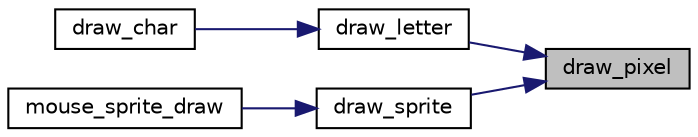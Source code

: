 digraph "draw_pixel"
{
 // LATEX_PDF_SIZE
  edge [fontname="Helvetica",fontsize="10",labelfontname="Helvetica",labelfontsize="10"];
  node [fontname="Helvetica",fontsize="10",shape=record];
  rankdir="RL";
  Node1 [label="draw_pixel",height=0.2,width=0.4,color="black", fillcolor="grey75", style="filled", fontcolor="black",tooltip="Draw a pixel to the screen."];
  Node1 -> Node2 [dir="back",color="midnightblue",fontsize="10",style="solid",fontname="Helvetica"];
  Node2 [label="draw_letter",height=0.2,width=0.4,color="black", fillcolor="white", style="filled",URL="$group__video.html#ga0ded9d6a17f180182ec7e555948a7d8e",tooltip="Draws a xpm to the screen. Works similar to draw_sprite but color can be defined."];
  Node2 -> Node3 [dir="back",color="midnightblue",fontsize="10",style="solid",fontname="Helvetica"];
  Node3 [label="draw_char",height=0.2,width=0.4,color="black", fillcolor="white", style="filled",URL="$group__sprite.html#gae8b1e6417a4343d9b34329c92cb9137b",tooltip="Draw a character to the screen. The char is only drawn if its image is available."];
  Node1 -> Node4 [dir="back",color="midnightblue",fontsize="10",style="solid",fontname="Helvetica"];
  Node4 [label="draw_sprite",height=0.2,width=0.4,color="black", fillcolor="white", style="filled",URL="$group__video.html#gacfd483de624c17b4782f2ba1d16559dc",tooltip="Draw a xpm to the screen at a specific coordinate."];
  Node4 -> Node5 [dir="back",color="midnightblue",fontsize="10",style="solid",fontname="Helvetica"];
  Node5 [label="mouse_sprite_draw",height=0.2,width=0.4,color="black", fillcolor="white", style="filled",URL="$group__ui.html#ga1466316979fc71ce057db73a3a200130",tooltip="Draw the cursor on the screen."];
}
